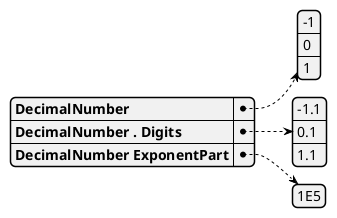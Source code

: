 @startjson
{
"DecimalNumber": [-1, 0, 1],
"DecimalNumber . Digits": [-1.1, 0.1, 1.1],
"DecimalNumber ExponentPart": [1E5]
}
@endjson
